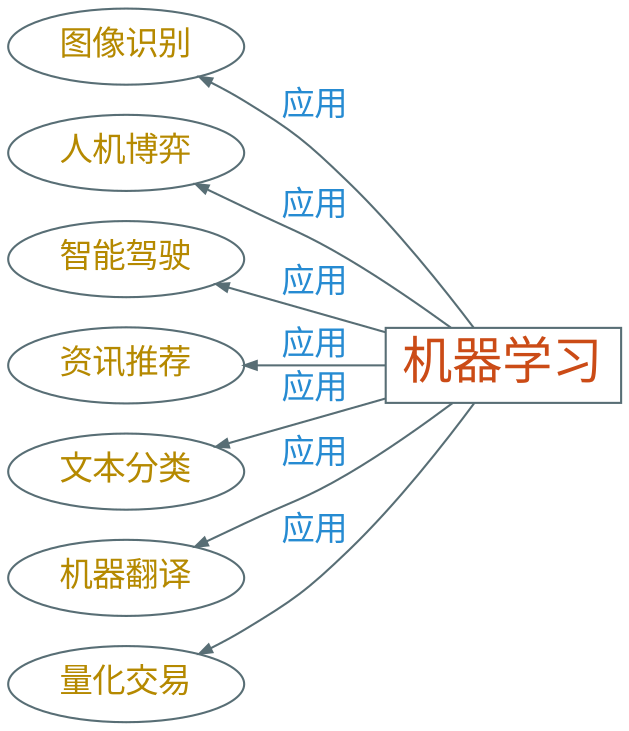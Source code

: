 digraph g {
    bgcolor=transparent
    graph [nodesep=0.2, ranksep=0.5]
    rankdir=LR
    node [shape=ellipse, color="#586e75", fontcolor="#b58900", fontsize=16, fontname="LXGWWenKai"]
    edge [arrowhead=vee, color="#586e75", fontcolor="#268bd2", fontsize=16, fontname="LXGWWenKai", arrowsize=0.6]

    机器学习 [shape=box, fontsize=24, fontcolor="#cb4b16"]
    {图像识别, 人机博弈, 智能驾驶, 资讯推荐, 文本分类, 机器翻译, 量化交易} -> 机器学习 [label="应用", dir=back]
}
